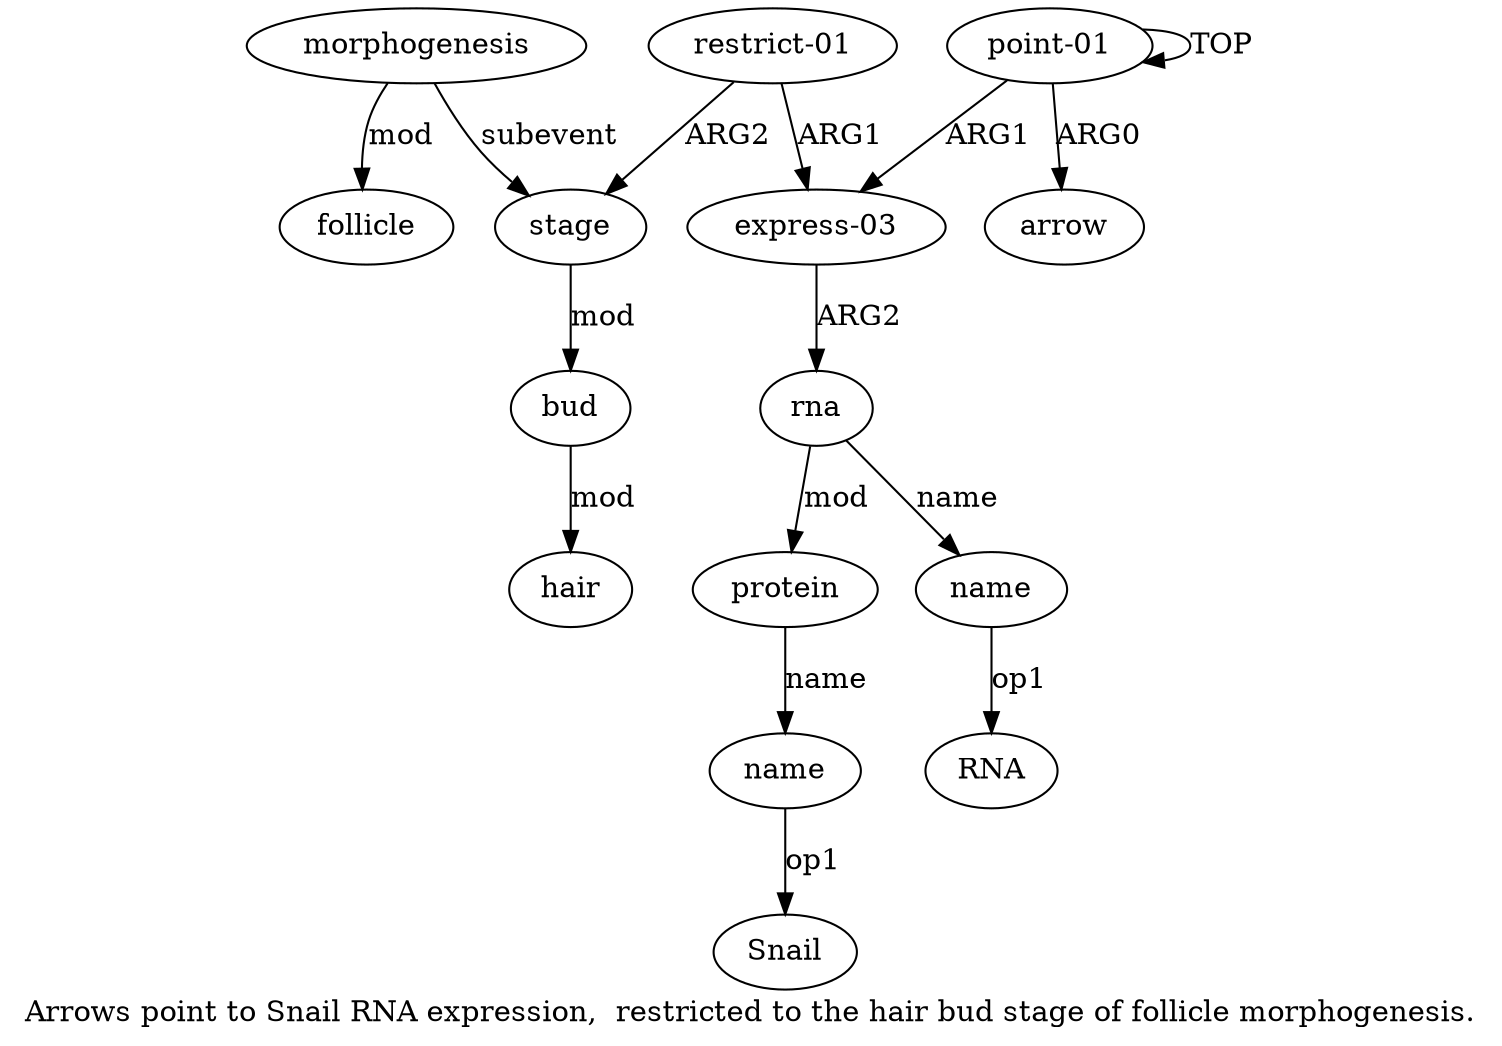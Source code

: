 digraph  {
	graph [label="Arrows point to Snail RNA expression,  restricted to the hair bud stage of follicle morphogenesis."];
	node [label="\N"];
	a11	 [color=black,
		gold_ind=11,
		gold_label=morphogenesis,
		label=morphogenesis,
		test_ind=11,
		test_label=morphogenesis];
	a12	 [color=black,
		gold_ind=12,
		gold_label=follicle,
		label=follicle,
		test_ind=12,
		test_label=follicle];
	a11 -> a12 [key=0,
	color=black,
	gold_label=mod,
	label=mod,
	test_label=mod];
a8 [color=black,
	gold_ind=8,
	gold_label=stage,
	label=stage,
	test_ind=8,
	test_label=stage];
a11 -> a8 [key=0,
color=black,
gold_label=subevent,
label=subevent,
test_label=subevent];
a10 [color=black,
gold_ind=10,
gold_label=hair,
label=hair,
test_ind=10,
test_label=hair];
"a4 RNA" [color=black,
gold_ind=-1,
gold_label=RNA,
label=RNA,
test_ind=-1,
test_label=RNA];
"a6 Snail" [color=black,
gold_ind=-1,
gold_label=Snail,
label=Snail,
test_ind=-1,
test_label=Snail];
a1 [color=black,
gold_ind=1,
gold_label=arrow,
label=arrow,
test_ind=1,
test_label=arrow];
a0 [color=black,
gold_ind=0,
gold_label="point-01",
label="point-01",
test_ind=0,
test_label="point-01"];
a0 -> a1 [key=0,
color=black,
gold_label=ARG0,
label=ARG0,
test_label=ARG0];
a0 -> a0 [key=0,
color=black,
gold_label=TOP,
label=TOP,
test_label=TOP];
a2 [color=black,
gold_ind=2,
gold_label="express-03",
label="express-03",
test_ind=2,
test_label="express-03"];
a0 -> a2 [key=0,
color=black,
gold_label=ARG1,
label=ARG1,
test_label=ARG1];
a3 [color=black,
gold_ind=3,
gold_label=rna,
label=rna,
test_ind=3,
test_label=rna];
a5 [color=black,
gold_ind=5,
gold_label=protein,
label=protein,
test_ind=5,
test_label=protein];
a3 -> a5 [key=0,
color=black,
gold_label=mod,
label=mod,
test_label=mod];
a4 [color=black,
gold_ind=4,
gold_label=name,
label=name,
test_ind=4,
test_label=name];
a3 -> a4 [key=0,
color=black,
gold_label=name,
label=name,
test_label=name];
a2 -> a3 [key=0,
color=black,
gold_label=ARG2,
label=ARG2,
test_label=ARG2];
a6 [color=black,
gold_ind=6,
gold_label=name,
label=name,
test_ind=6,
test_label=name];
a5 -> a6 [key=0,
color=black,
gold_label=name,
label=name,
test_label=name];
a4 -> "a4 RNA" [key=0,
color=black,
gold_label=op1,
label=op1,
test_label=op1];
a7 [color=black,
gold_ind=7,
gold_label="restrict-01",
label="restrict-01",
test_ind=7,
test_label="restrict-01"];
a7 -> a2 [key=0,
color=black,
gold_label=ARG1,
label=ARG1,
test_label=ARG1];
a7 -> a8 [key=0,
color=black,
gold_label=ARG2,
label=ARG2,
test_label=ARG2];
a6 -> "a6 Snail" [key=0,
color=black,
gold_label=op1,
label=op1,
test_label=op1];
a9 [color=black,
gold_ind=9,
gold_label=bud,
label=bud,
test_ind=9,
test_label=bud];
a9 -> a10 [key=0,
color=black,
gold_label=mod,
label=mod,
test_label=mod];
a8 -> a9 [key=0,
color=black,
gold_label=mod,
label=mod,
test_label=mod];
}
